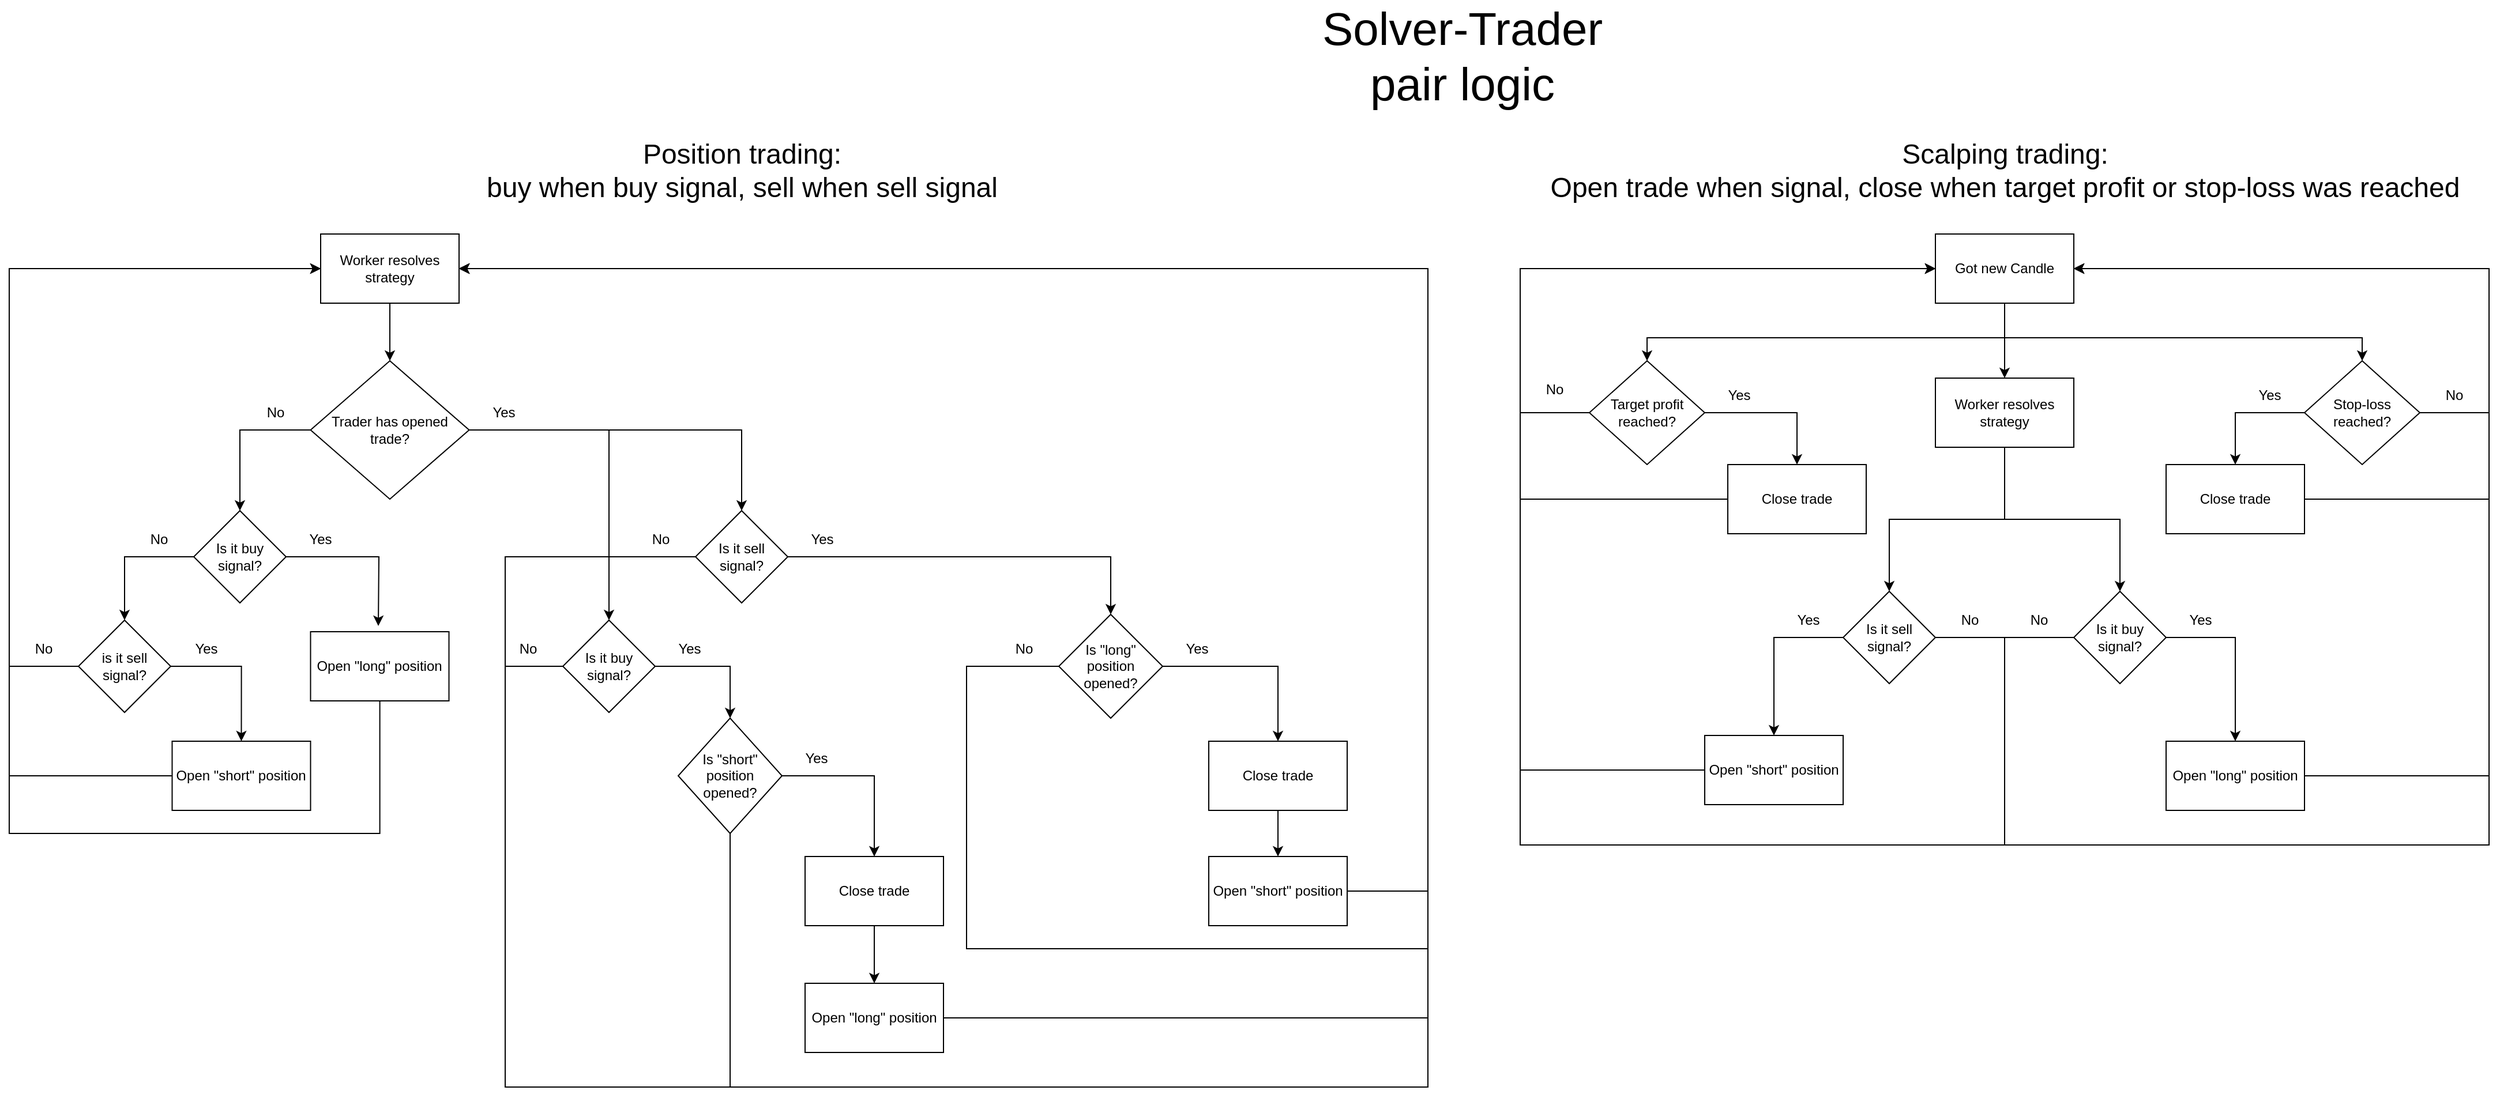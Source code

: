 <mxfile version="16.2.7" type="device"><diagram id="Kq7I2wRBmVqWfytOsDG5" name="Page-1"><mxGraphModel dx="4405" dy="2900" grid="1" gridSize="10" guides="1" tooltips="1" connect="1" arrows="1" fold="1" page="1" pageScale="1" pageWidth="850" pageHeight="1100" math="0" shadow="0"><root><mxCell id="0"/><mxCell id="1" parent="0"/><mxCell id="g0P84Oh64kRAaSemSguz-27" value="Solver-Trader pair logic" style="text;html=1;strokeColor=none;fillColor=none;align=center;verticalAlign=middle;whiteSpace=wrap;rounded=0;fontSize=40;" parent="1" vertex="1"><mxGeometry x="1050" y="-110" width="260" height="30" as="geometry"/></mxCell><mxCell id="GmpXeJGOFgmNJlIXEnJv-3" value="&lt;div style=&quot;font-size: 24px&quot;&gt;&lt;font style=&quot;font-size: 24px&quot;&gt;Position trading:&lt;/font&gt;&lt;/div&gt;&lt;div style=&quot;font-size: 24px&quot;&gt;&lt;font style=&quot;font-size: 24px&quot;&gt;buy when buy signal, sell when sell signal&lt;/font&gt;&lt;br&gt;&lt;/div&gt;" style="text;html=1;align=center;verticalAlign=middle;resizable=0;points=[];autosize=1;strokeColor=none;fillColor=none;" vertex="1" parent="1"><mxGeometry x="325" y="-10" width="460" height="30" as="geometry"/></mxCell><mxCell id="GmpXeJGOFgmNJlIXEnJv-6" style="edgeStyle=orthogonalEdgeStyle;rounded=0;orthogonalLoop=1;jettySize=auto;html=1;entryX=0.5;entryY=0;entryDx=0;entryDy=0;fontSize=24;" edge="1" parent="1" source="GmpXeJGOFgmNJlIXEnJv-4" target="GmpXeJGOFgmNJlIXEnJv-5"><mxGeometry relative="1" as="geometry"/></mxCell><mxCell id="GmpXeJGOFgmNJlIXEnJv-4" value="Worker resolves strategy" style="rounded=0;whiteSpace=wrap;html=1;" vertex="1" parent="1"><mxGeometry x="190" y="60" width="120" height="60" as="geometry"/></mxCell><mxCell id="GmpXeJGOFgmNJlIXEnJv-11" style="edgeStyle=orthogonalEdgeStyle;rounded=0;orthogonalLoop=1;jettySize=auto;html=1;entryX=0.5;entryY=0;entryDx=0;entryDy=0;fontSize=24;" edge="1" parent="1" source="GmpXeJGOFgmNJlIXEnJv-5" target="GmpXeJGOFgmNJlIXEnJv-10"><mxGeometry relative="1" as="geometry"/></mxCell><mxCell id="GmpXeJGOFgmNJlIXEnJv-29" style="edgeStyle=orthogonalEdgeStyle;rounded=0;orthogonalLoop=1;jettySize=auto;html=1;entryX=0.5;entryY=0;entryDx=0;entryDy=0;fontSize=12;" edge="1" parent="1" source="GmpXeJGOFgmNJlIXEnJv-5" target="GmpXeJGOFgmNJlIXEnJv-28"><mxGeometry relative="1" as="geometry"/></mxCell><mxCell id="GmpXeJGOFgmNJlIXEnJv-69" style="edgeStyle=orthogonalEdgeStyle;rounded=0;orthogonalLoop=1;jettySize=auto;html=1;entryX=0.5;entryY=0;entryDx=0;entryDy=0;fontSize=12;" edge="1" parent="1" source="GmpXeJGOFgmNJlIXEnJv-5" target="GmpXeJGOFgmNJlIXEnJv-38"><mxGeometry relative="1" as="geometry"/></mxCell><mxCell id="GmpXeJGOFgmNJlIXEnJv-5" value="Trader has opened trade?" style="rhombus;whiteSpace=wrap;html=1;" vertex="1" parent="1"><mxGeometry x="181.25" y="170" width="137.5" height="120" as="geometry"/></mxCell><mxCell id="GmpXeJGOFgmNJlIXEnJv-7" value="Yes" style="text;html=1;strokeColor=none;fillColor=none;align=center;verticalAlign=middle;whiteSpace=wrap;rounded=0;" vertex="1" parent="1"><mxGeometry x="318.75" y="200" width="60" height="30" as="geometry"/></mxCell><mxCell id="GmpXeJGOFgmNJlIXEnJv-9" value="No" style="text;html=1;strokeColor=none;fillColor=none;align=center;verticalAlign=middle;whiteSpace=wrap;rounded=0;" vertex="1" parent="1"><mxGeometry x="121.25" y="200" width="60" height="30" as="geometry"/></mxCell><mxCell id="GmpXeJGOFgmNJlIXEnJv-18" style="edgeStyle=orthogonalEdgeStyle;rounded=0;orthogonalLoop=1;jettySize=auto;html=1;entryX=0.5;entryY=0;entryDx=0;entryDy=0;fontSize=12;" edge="1" parent="1" source="GmpXeJGOFgmNJlIXEnJv-10" target="GmpXeJGOFgmNJlIXEnJv-17"><mxGeometry relative="1" as="geometry"/></mxCell><mxCell id="GmpXeJGOFgmNJlIXEnJv-24" style="edgeStyle=orthogonalEdgeStyle;rounded=0;orthogonalLoop=1;jettySize=auto;html=1;fontSize=12;" edge="1" parent="1" source="GmpXeJGOFgmNJlIXEnJv-10"><mxGeometry relative="1" as="geometry"><mxPoint x="240" y="400" as="targetPoint"/></mxGeometry></mxCell><mxCell id="GmpXeJGOFgmNJlIXEnJv-10" value="Is it buy signal?" style="rhombus;whiteSpace=wrap;html=1;" vertex="1" parent="1"><mxGeometry x="80" y="300" width="80" height="80" as="geometry"/></mxCell><mxCell id="GmpXeJGOFgmNJlIXEnJv-12" value="Yes" style="text;html=1;strokeColor=none;fillColor=none;align=center;verticalAlign=middle;whiteSpace=wrap;rounded=0;" vertex="1" parent="1"><mxGeometry x="160" y="310" width="60" height="30" as="geometry"/></mxCell><mxCell id="GmpXeJGOFgmNJlIXEnJv-13" value="No" style="text;html=1;strokeColor=none;fillColor=none;align=center;verticalAlign=middle;whiteSpace=wrap;rounded=0;" vertex="1" parent="1"><mxGeometry x="20" y="310" width="60" height="30" as="geometry"/></mxCell><mxCell id="GmpXeJGOFgmNJlIXEnJv-25" style="edgeStyle=orthogonalEdgeStyle;rounded=0;orthogonalLoop=1;jettySize=auto;html=1;fontSize=12;" edge="1" parent="1" source="GmpXeJGOFgmNJlIXEnJv-15"><mxGeometry relative="1" as="geometry"><mxPoint x="190" y="90" as="targetPoint"/><Array as="points"><mxPoint x="-80" y="530"/><mxPoint x="-80" y="90"/></Array></mxGeometry></mxCell><mxCell id="GmpXeJGOFgmNJlIXEnJv-15" value="Open &quot;short&quot; position" style="rounded=0;whiteSpace=wrap;html=1;fontSize=12;" vertex="1" parent="1"><mxGeometry x="61.25" y="500" width="120" height="60" as="geometry"/></mxCell><mxCell id="GmpXeJGOFgmNJlIXEnJv-27" style="edgeStyle=orthogonalEdgeStyle;rounded=0;orthogonalLoop=1;jettySize=auto;html=1;entryX=0;entryY=0.5;entryDx=0;entryDy=0;fontSize=12;" edge="1" parent="1" source="GmpXeJGOFgmNJlIXEnJv-16" target="GmpXeJGOFgmNJlIXEnJv-4"><mxGeometry relative="1" as="geometry"><Array as="points"><mxPoint x="241" y="580"/><mxPoint x="-80" y="580"/><mxPoint x="-80" y="90"/></Array></mxGeometry></mxCell><mxCell id="GmpXeJGOFgmNJlIXEnJv-16" value="Open &quot;long&quot; position" style="rounded=0;whiteSpace=wrap;html=1;fontSize=12;" vertex="1" parent="1"><mxGeometry x="181.25" y="405" width="120" height="60" as="geometry"/></mxCell><mxCell id="GmpXeJGOFgmNJlIXEnJv-19" style="edgeStyle=orthogonalEdgeStyle;rounded=0;orthogonalLoop=1;jettySize=auto;html=1;entryX=0.5;entryY=0;entryDx=0;entryDy=0;fontSize=12;" edge="1" parent="1" source="GmpXeJGOFgmNJlIXEnJv-17" target="GmpXeJGOFgmNJlIXEnJv-15"><mxGeometry relative="1" as="geometry"/></mxCell><mxCell id="GmpXeJGOFgmNJlIXEnJv-22" style="edgeStyle=orthogonalEdgeStyle;rounded=0;orthogonalLoop=1;jettySize=auto;html=1;entryX=0;entryY=0.5;entryDx=0;entryDy=0;fontSize=12;" edge="1" parent="1" source="GmpXeJGOFgmNJlIXEnJv-17" target="GmpXeJGOFgmNJlIXEnJv-4"><mxGeometry relative="1" as="geometry"><Array as="points"><mxPoint x="-80" y="435"/><mxPoint x="-80" y="90"/></Array></mxGeometry></mxCell><mxCell id="GmpXeJGOFgmNJlIXEnJv-17" value="is it sell signal?" style="rhombus;whiteSpace=wrap;html=1;" vertex="1" parent="1"><mxGeometry x="-20" y="395" width="80" height="80" as="geometry"/></mxCell><mxCell id="GmpXeJGOFgmNJlIXEnJv-21" value="Yes" style="text;html=1;strokeColor=none;fillColor=none;align=center;verticalAlign=middle;whiteSpace=wrap;rounded=0;" vertex="1" parent="1"><mxGeometry x="61.25" y="405" width="60" height="30" as="geometry"/></mxCell><mxCell id="GmpXeJGOFgmNJlIXEnJv-23" value="No" style="text;html=1;strokeColor=none;fillColor=none;align=center;verticalAlign=middle;whiteSpace=wrap;rounded=0;" vertex="1" parent="1"><mxGeometry x="-80" y="405" width="60" height="30" as="geometry"/></mxCell><mxCell id="GmpXeJGOFgmNJlIXEnJv-31" style="edgeStyle=orthogonalEdgeStyle;rounded=0;orthogonalLoop=1;jettySize=auto;html=1;fontSize=12;entryX=0.5;entryY=0;entryDx=0;entryDy=0;" edge="1" parent="1" source="GmpXeJGOFgmNJlIXEnJv-28" target="GmpXeJGOFgmNJlIXEnJv-51"><mxGeometry relative="1" as="geometry"><mxPoint x="870" y="360" as="targetPoint"/></mxGeometry></mxCell><mxCell id="GmpXeJGOFgmNJlIXEnJv-68" style="edgeStyle=orthogonalEdgeStyle;rounded=0;orthogonalLoop=1;jettySize=auto;html=1;entryX=1;entryY=0.5;entryDx=0;entryDy=0;fontSize=12;" edge="1" parent="1" source="GmpXeJGOFgmNJlIXEnJv-28" target="GmpXeJGOFgmNJlIXEnJv-4"><mxGeometry relative="1" as="geometry"><Array as="points"><mxPoint x="350" y="340"/><mxPoint x="350" y="800"/><mxPoint x="1150" y="800"/><mxPoint x="1150" y="90"/></Array></mxGeometry></mxCell><mxCell id="GmpXeJGOFgmNJlIXEnJv-28" value="Is it sell signal?" style="rhombus;whiteSpace=wrap;html=1;" vertex="1" parent="1"><mxGeometry x="515" y="300" width="80" height="80" as="geometry"/></mxCell><mxCell id="GmpXeJGOFgmNJlIXEnJv-33" style="edgeStyle=orthogonalEdgeStyle;rounded=0;orthogonalLoop=1;jettySize=auto;html=1;entryX=0.5;entryY=0;entryDx=0;entryDy=0;fontSize=12;exitX=1;exitY=0.5;exitDx=0;exitDy=0;" edge="1" parent="1" source="GmpXeJGOFgmNJlIXEnJv-51" target="GmpXeJGOFgmNJlIXEnJv-32"><mxGeometry relative="1" as="geometry"><mxPoint x="930" y="435" as="sourcePoint"/></mxGeometry></mxCell><mxCell id="GmpXeJGOFgmNJlIXEnJv-42" style="edgeStyle=orthogonalEdgeStyle;rounded=0;orthogonalLoop=1;jettySize=auto;html=1;entryX=1;entryY=0.5;entryDx=0;entryDy=0;fontSize=12;exitX=0;exitY=0.5;exitDx=0;exitDy=0;" edge="1" parent="1" source="GmpXeJGOFgmNJlIXEnJv-51" target="GmpXeJGOFgmNJlIXEnJv-4"><mxGeometry relative="1" as="geometry"><mxPoint x="810" y="435" as="sourcePoint"/><Array as="points"><mxPoint x="750" y="435"/><mxPoint x="750" y="680"/><mxPoint x="1150" y="680"/><mxPoint x="1150" y="90"/></Array></mxGeometry></mxCell><mxCell id="GmpXeJGOFgmNJlIXEnJv-36" style="edgeStyle=orthogonalEdgeStyle;rounded=0;orthogonalLoop=1;jettySize=auto;html=1;entryX=0.5;entryY=0;entryDx=0;entryDy=0;fontSize=12;" edge="1" parent="1" source="GmpXeJGOFgmNJlIXEnJv-32" target="GmpXeJGOFgmNJlIXEnJv-35"><mxGeometry relative="1" as="geometry"/></mxCell><mxCell id="GmpXeJGOFgmNJlIXEnJv-32" value="Close trade" style="rounded=0;whiteSpace=wrap;html=1;fontSize=12;" vertex="1" parent="1"><mxGeometry x="960" y="500" width="120" height="60" as="geometry"/></mxCell><mxCell id="GmpXeJGOFgmNJlIXEnJv-37" style="edgeStyle=orthogonalEdgeStyle;rounded=0;orthogonalLoop=1;jettySize=auto;html=1;entryX=1;entryY=0.5;entryDx=0;entryDy=0;fontSize=12;" edge="1" parent="1" source="GmpXeJGOFgmNJlIXEnJv-35" target="GmpXeJGOFgmNJlIXEnJv-4"><mxGeometry relative="1" as="geometry"><Array as="points"><mxPoint x="1150" y="630"/><mxPoint x="1150" y="90"/></Array></mxGeometry></mxCell><mxCell id="GmpXeJGOFgmNJlIXEnJv-35" value="Open &quot;short&quot; position" style="rounded=0;whiteSpace=wrap;html=1;fontSize=12;" vertex="1" parent="1"><mxGeometry x="960" y="600" width="120" height="60" as="geometry"/></mxCell><mxCell id="GmpXeJGOFgmNJlIXEnJv-53" style="edgeStyle=orthogonalEdgeStyle;rounded=0;orthogonalLoop=1;jettySize=auto;html=1;entryX=0.5;entryY=0;entryDx=0;entryDy=0;fontSize=12;" edge="1" parent="1" source="GmpXeJGOFgmNJlIXEnJv-38" target="GmpXeJGOFgmNJlIXEnJv-52"><mxGeometry relative="1" as="geometry"/></mxCell><mxCell id="GmpXeJGOFgmNJlIXEnJv-59" style="edgeStyle=orthogonalEdgeStyle;rounded=0;orthogonalLoop=1;jettySize=auto;html=1;entryX=1;entryY=0.5;entryDx=0;entryDy=0;fontSize=12;" edge="1" parent="1" source="GmpXeJGOFgmNJlIXEnJv-38" target="GmpXeJGOFgmNJlIXEnJv-4"><mxGeometry relative="1" as="geometry"><Array as="points"><mxPoint x="350" y="435"/><mxPoint x="350" y="800"/><mxPoint x="1150" y="800"/><mxPoint x="1150" y="90"/></Array></mxGeometry></mxCell><mxCell id="GmpXeJGOFgmNJlIXEnJv-38" value="Is it buy signal?" style="rhombus;whiteSpace=wrap;html=1;" vertex="1" parent="1"><mxGeometry x="400" y="395" width="80" height="80" as="geometry"/></mxCell><mxCell id="GmpXeJGOFgmNJlIXEnJv-39" value="Yes" style="text;html=1;strokeColor=none;fillColor=none;align=center;verticalAlign=middle;whiteSpace=wrap;rounded=0;" vertex="1" parent="1"><mxGeometry x="595" y="310" width="60" height="30" as="geometry"/></mxCell><mxCell id="GmpXeJGOFgmNJlIXEnJv-40" value="Yes" style="text;html=1;strokeColor=none;fillColor=none;align=center;verticalAlign=middle;whiteSpace=wrap;rounded=0;" vertex="1" parent="1"><mxGeometry x="920" y="405" width="60" height="30" as="geometry"/></mxCell><mxCell id="GmpXeJGOFgmNJlIXEnJv-43" value="No" style="text;html=1;strokeColor=none;fillColor=none;align=center;verticalAlign=middle;whiteSpace=wrap;rounded=0;" vertex="1" parent="1"><mxGeometry x="770" y="405" width="60" height="30" as="geometry"/></mxCell><mxCell id="GmpXeJGOFgmNJlIXEnJv-45" value="No" style="text;html=1;strokeColor=none;fillColor=none;align=center;verticalAlign=middle;whiteSpace=wrap;rounded=0;" vertex="1" parent="1"><mxGeometry x="455" y="310" width="60" height="30" as="geometry"/></mxCell><mxCell id="GmpXeJGOFgmNJlIXEnJv-48" value="Yes" style="text;html=1;strokeColor=none;fillColor=none;align=center;verticalAlign=middle;whiteSpace=wrap;rounded=0;" vertex="1" parent="1"><mxGeometry x="480" y="405" width="60" height="30" as="geometry"/></mxCell><mxCell id="GmpXeJGOFgmNJlIXEnJv-55" style="edgeStyle=orthogonalEdgeStyle;rounded=0;orthogonalLoop=1;jettySize=auto;html=1;fontSize=12;" edge="1" parent="1" source="GmpXeJGOFgmNJlIXEnJv-49" target="GmpXeJGOFgmNJlIXEnJv-50"><mxGeometry relative="1" as="geometry"/></mxCell><mxCell id="GmpXeJGOFgmNJlIXEnJv-49" value="Close trade" style="rounded=0;whiteSpace=wrap;html=1;fontSize=12;" vertex="1" parent="1"><mxGeometry x="610" y="600" width="120" height="60" as="geometry"/></mxCell><mxCell id="GmpXeJGOFgmNJlIXEnJv-57" style="edgeStyle=orthogonalEdgeStyle;rounded=0;orthogonalLoop=1;jettySize=auto;html=1;entryX=1;entryY=0.5;entryDx=0;entryDy=0;fontSize=12;" edge="1" parent="1" source="GmpXeJGOFgmNJlIXEnJv-50" target="GmpXeJGOFgmNJlIXEnJv-4"><mxGeometry relative="1" as="geometry"><Array as="points"><mxPoint x="1150" y="740"/><mxPoint x="1150" y="90"/></Array></mxGeometry></mxCell><mxCell id="GmpXeJGOFgmNJlIXEnJv-50" value="Open &quot;long&quot; position" style="rounded=0;whiteSpace=wrap;html=1;fontSize=12;" vertex="1" parent="1"><mxGeometry x="610" y="710" width="120" height="60" as="geometry"/></mxCell><mxCell id="GmpXeJGOFgmNJlIXEnJv-51" value="Is &quot;long&quot; position opened?" style="rhombus;whiteSpace=wrap;html=1;fontSize=12;" vertex="1" parent="1"><mxGeometry x="830" y="390" width="90" height="90" as="geometry"/></mxCell><mxCell id="GmpXeJGOFgmNJlIXEnJv-54" style="edgeStyle=orthogonalEdgeStyle;rounded=0;orthogonalLoop=1;jettySize=auto;html=1;fontSize=12;" edge="1" parent="1" source="GmpXeJGOFgmNJlIXEnJv-52" target="GmpXeJGOFgmNJlIXEnJv-49"><mxGeometry relative="1" as="geometry"/></mxCell><mxCell id="GmpXeJGOFgmNJlIXEnJv-58" style="edgeStyle=orthogonalEdgeStyle;rounded=0;orthogonalLoop=1;jettySize=auto;html=1;entryX=1;entryY=0.5;entryDx=0;entryDy=0;fontSize=12;" edge="1" parent="1" source="GmpXeJGOFgmNJlIXEnJv-52" target="GmpXeJGOFgmNJlIXEnJv-4"><mxGeometry relative="1" as="geometry"><Array as="points"><mxPoint x="545" y="800"/><mxPoint x="1150" y="800"/><mxPoint x="1150" y="90"/></Array></mxGeometry></mxCell><mxCell id="GmpXeJGOFgmNJlIXEnJv-52" value="Is &quot;short&quot; position opened?" style="rhombus;whiteSpace=wrap;html=1;fontSize=12;" vertex="1" parent="1"><mxGeometry x="500" y="480" width="90" height="100" as="geometry"/></mxCell><mxCell id="GmpXeJGOFgmNJlIXEnJv-56" value="Yes" style="text;html=1;strokeColor=none;fillColor=none;align=center;verticalAlign=middle;whiteSpace=wrap;rounded=0;" vertex="1" parent="1"><mxGeometry x="590" y="500" width="60" height="30" as="geometry"/></mxCell><mxCell id="GmpXeJGOFgmNJlIXEnJv-60" value="No" style="text;html=1;strokeColor=none;fillColor=none;align=center;verticalAlign=middle;whiteSpace=wrap;rounded=0;" vertex="1" parent="1"><mxGeometry x="340" y="405" width="60" height="30" as="geometry"/></mxCell><mxCell id="GmpXeJGOFgmNJlIXEnJv-61" value="&lt;div style=&quot;font-size: 24px&quot;&gt;&lt;font style=&quot;font-size: 24px&quot;&gt;Scalping trading:&lt;/font&gt;&lt;/div&gt;&lt;div style=&quot;font-size: 24px&quot;&gt;&lt;font style=&quot;font-size: 24px&quot;&gt;Open trade when signal, close when target profit or stop-loss was reached&lt;/font&gt;&lt;br&gt;&lt;/div&gt;" style="text;html=1;align=center;verticalAlign=middle;resizable=0;points=[];autosize=1;strokeColor=none;fillColor=none;fontSize=12;" vertex="1" parent="1"><mxGeometry x="1250" y="-10" width="800" height="30" as="geometry"/></mxCell><mxCell id="GmpXeJGOFgmNJlIXEnJv-88" style="edgeStyle=orthogonalEdgeStyle;rounded=0;orthogonalLoop=1;jettySize=auto;html=1;entryX=0.5;entryY=0;entryDx=0;entryDy=0;fontSize=12;" edge="1" parent="1" source="GmpXeJGOFgmNJlIXEnJv-62" target="GmpXeJGOFgmNJlIXEnJv-63"><mxGeometry relative="1" as="geometry"/></mxCell><mxCell id="GmpXeJGOFgmNJlIXEnJv-89" style="edgeStyle=orthogonalEdgeStyle;rounded=0;orthogonalLoop=1;jettySize=auto;html=1;fontSize=12;" edge="1" parent="1" source="GmpXeJGOFgmNJlIXEnJv-62" target="GmpXeJGOFgmNJlIXEnJv-64"><mxGeometry relative="1" as="geometry"/></mxCell><mxCell id="GmpXeJGOFgmNJlIXEnJv-62" value="Worker resolves strategy" style="rounded=0;whiteSpace=wrap;html=1;" vertex="1" parent="1"><mxGeometry x="1590" y="185" width="120" height="60" as="geometry"/></mxCell><mxCell id="GmpXeJGOFgmNJlIXEnJv-94" style="edgeStyle=orthogonalEdgeStyle;rounded=0;orthogonalLoop=1;jettySize=auto;html=1;fontSize=12;" edge="1" parent="1" source="GmpXeJGOFgmNJlIXEnJv-63" target="GmpXeJGOFgmNJlIXEnJv-93"><mxGeometry relative="1" as="geometry"><Array as="points"><mxPoint x="1450" y="410"/></Array></mxGeometry></mxCell><mxCell id="GmpXeJGOFgmNJlIXEnJv-103" style="edgeStyle=orthogonalEdgeStyle;rounded=0;orthogonalLoop=1;jettySize=auto;html=1;entryX=0;entryY=0.5;entryDx=0;entryDy=0;fontSize=12;" edge="1" parent="1" source="GmpXeJGOFgmNJlIXEnJv-63" target="GmpXeJGOFgmNJlIXEnJv-66"><mxGeometry relative="1" as="geometry"><Array as="points"><mxPoint x="1650" y="410"/><mxPoint x="1650" y="590"/><mxPoint x="1230" y="590"/><mxPoint x="1230" y="90"/></Array></mxGeometry></mxCell><mxCell id="GmpXeJGOFgmNJlIXEnJv-63" value="Is it sell signal?" style="rhombus;whiteSpace=wrap;html=1;" vertex="1" parent="1"><mxGeometry x="1510" y="370" width="80" height="80" as="geometry"/></mxCell><mxCell id="GmpXeJGOFgmNJlIXEnJv-95" style="edgeStyle=orthogonalEdgeStyle;rounded=0;orthogonalLoop=1;jettySize=auto;html=1;fontSize=12;" edge="1" parent="1" source="GmpXeJGOFgmNJlIXEnJv-64" target="GmpXeJGOFgmNJlIXEnJv-92"><mxGeometry relative="1" as="geometry"><Array as="points"><mxPoint x="1850" y="410"/></Array></mxGeometry></mxCell><mxCell id="GmpXeJGOFgmNJlIXEnJv-104" style="edgeStyle=orthogonalEdgeStyle;rounded=0;orthogonalLoop=1;jettySize=auto;html=1;entryX=1;entryY=0.5;entryDx=0;entryDy=0;fontSize=12;" edge="1" parent="1" source="GmpXeJGOFgmNJlIXEnJv-64" target="GmpXeJGOFgmNJlIXEnJv-66"><mxGeometry relative="1" as="geometry"><Array as="points"><mxPoint x="1650" y="410"/><mxPoint x="1650" y="590"/><mxPoint x="2070" y="590"/><mxPoint x="2070" y="90"/></Array></mxGeometry></mxCell><mxCell id="GmpXeJGOFgmNJlIXEnJv-64" value="Is it buy signal?" style="rhombus;whiteSpace=wrap;html=1;" vertex="1" parent="1"><mxGeometry x="1710" y="370" width="80" height="80" as="geometry"/></mxCell><mxCell id="GmpXeJGOFgmNJlIXEnJv-72" style="edgeStyle=orthogonalEdgeStyle;rounded=0;orthogonalLoop=1;jettySize=auto;html=1;entryX=0.5;entryY=0;entryDx=0;entryDy=0;fontSize=12;" edge="1" parent="1" source="GmpXeJGOFgmNJlIXEnJv-66" target="GmpXeJGOFgmNJlIXEnJv-70"><mxGeometry relative="1" as="geometry"><Array as="points"><mxPoint x="1650" y="150"/><mxPoint x="1340" y="150"/></Array></mxGeometry></mxCell><mxCell id="GmpXeJGOFgmNJlIXEnJv-74" style="edgeStyle=orthogonalEdgeStyle;rounded=0;orthogonalLoop=1;jettySize=auto;html=1;entryX=0.5;entryY=0;entryDx=0;entryDy=0;fontSize=12;" edge="1" parent="1" source="GmpXeJGOFgmNJlIXEnJv-66" target="GmpXeJGOFgmNJlIXEnJv-73"><mxGeometry relative="1" as="geometry"><Array as="points"><mxPoint x="1650" y="150"/><mxPoint x="1960" y="150"/></Array></mxGeometry></mxCell><mxCell id="GmpXeJGOFgmNJlIXEnJv-87" style="edgeStyle=orthogonalEdgeStyle;rounded=0;orthogonalLoop=1;jettySize=auto;html=1;entryX=0.5;entryY=0;entryDx=0;entryDy=0;fontSize=12;" edge="1" parent="1" source="GmpXeJGOFgmNJlIXEnJv-66" target="GmpXeJGOFgmNJlIXEnJv-62"><mxGeometry relative="1" as="geometry"/></mxCell><mxCell id="GmpXeJGOFgmNJlIXEnJv-66" value="Got new Candle" style="rounded=0;whiteSpace=wrap;html=1;fontSize=12;" vertex="1" parent="1"><mxGeometry x="1590" y="60" width="120" height="60" as="geometry"/></mxCell><mxCell id="GmpXeJGOFgmNJlIXEnJv-77" style="edgeStyle=orthogonalEdgeStyle;rounded=0;orthogonalLoop=1;jettySize=auto;html=1;fontSize=12;" edge="1" parent="1" source="GmpXeJGOFgmNJlIXEnJv-70" target="GmpXeJGOFgmNJlIXEnJv-66"><mxGeometry relative="1" as="geometry"><Array as="points"><mxPoint x="1230" y="215"/><mxPoint x="1230" y="90"/></Array></mxGeometry></mxCell><mxCell id="GmpXeJGOFgmNJlIXEnJv-99" style="edgeStyle=orthogonalEdgeStyle;rounded=0;orthogonalLoop=1;jettySize=auto;html=1;entryX=0.5;entryY=0;entryDx=0;entryDy=0;fontSize=12;" edge="1" parent="1" source="GmpXeJGOFgmNJlIXEnJv-70" target="GmpXeJGOFgmNJlIXEnJv-91"><mxGeometry relative="1" as="geometry"/></mxCell><mxCell id="GmpXeJGOFgmNJlIXEnJv-70" value="Target profit reached?" style="rhombus;whiteSpace=wrap;html=1;fontSize=12;" vertex="1" parent="1"><mxGeometry x="1290" y="170" width="100" height="90" as="geometry"/></mxCell><mxCell id="GmpXeJGOFgmNJlIXEnJv-90" style="edgeStyle=orthogonalEdgeStyle;rounded=0;orthogonalLoop=1;jettySize=auto;html=1;entryX=1;entryY=0.5;entryDx=0;entryDy=0;fontSize=12;" edge="1" parent="1" source="GmpXeJGOFgmNJlIXEnJv-73" target="GmpXeJGOFgmNJlIXEnJv-66"><mxGeometry relative="1" as="geometry"><Array as="points"><mxPoint x="2070" y="215"/><mxPoint x="2070" y="90"/></Array></mxGeometry></mxCell><mxCell id="GmpXeJGOFgmNJlIXEnJv-100" style="edgeStyle=orthogonalEdgeStyle;rounded=0;orthogonalLoop=1;jettySize=auto;html=1;entryX=0.5;entryY=0;entryDx=0;entryDy=0;fontSize=12;" edge="1" parent="1" source="GmpXeJGOFgmNJlIXEnJv-73" target="GmpXeJGOFgmNJlIXEnJv-98"><mxGeometry relative="1" as="geometry"><Array as="points"><mxPoint x="1850" y="215"/></Array></mxGeometry></mxCell><mxCell id="GmpXeJGOFgmNJlIXEnJv-73" value="Stop-loss reached?" style="rhombus;whiteSpace=wrap;html=1;fontSize=12;" vertex="1" parent="1"><mxGeometry x="1910" y="170" width="100" height="90" as="geometry"/></mxCell><mxCell id="GmpXeJGOFgmNJlIXEnJv-79" value="Yes" style="text;html=1;strokeColor=none;fillColor=none;align=center;verticalAlign=middle;whiteSpace=wrap;rounded=0;" vertex="1" parent="1"><mxGeometry x="1850" y="185" width="60" height="30" as="geometry"/></mxCell><mxCell id="GmpXeJGOFgmNJlIXEnJv-80" value="No" style="text;html=1;strokeColor=none;fillColor=none;align=center;verticalAlign=middle;whiteSpace=wrap;rounded=0;" vertex="1" parent="1"><mxGeometry x="1230" y="180" width="60" height="30" as="geometry"/></mxCell><mxCell id="GmpXeJGOFgmNJlIXEnJv-83" value="Yes" style="text;html=1;strokeColor=none;fillColor=none;align=center;verticalAlign=middle;whiteSpace=wrap;rounded=0;" vertex="1" parent="1"><mxGeometry x="1390" y="185" width="60" height="30" as="geometry"/></mxCell><mxCell id="GmpXeJGOFgmNJlIXEnJv-86" value="No" style="text;html=1;strokeColor=none;fillColor=none;align=center;verticalAlign=middle;whiteSpace=wrap;rounded=0;" vertex="1" parent="1"><mxGeometry x="2010" y="185" width="60" height="30" as="geometry"/></mxCell><mxCell id="GmpXeJGOFgmNJlIXEnJv-107" style="edgeStyle=orthogonalEdgeStyle;rounded=0;orthogonalLoop=1;jettySize=auto;html=1;entryX=0;entryY=0.5;entryDx=0;entryDy=0;fontSize=12;" edge="1" parent="1" source="GmpXeJGOFgmNJlIXEnJv-91" target="GmpXeJGOFgmNJlIXEnJv-66"><mxGeometry relative="1" as="geometry"><Array as="points"><mxPoint x="1230" y="290"/><mxPoint x="1230" y="90"/></Array></mxGeometry></mxCell><mxCell id="GmpXeJGOFgmNJlIXEnJv-91" value="Close trade" style="rounded=0;whiteSpace=wrap;html=1;fontSize=12;" vertex="1" parent="1"><mxGeometry x="1410" y="260" width="120" height="60" as="geometry"/></mxCell><mxCell id="GmpXeJGOFgmNJlIXEnJv-96" style="edgeStyle=orthogonalEdgeStyle;rounded=0;orthogonalLoop=1;jettySize=auto;html=1;entryX=1;entryY=0.5;entryDx=0;entryDy=0;fontSize=12;" edge="1" parent="1" source="GmpXeJGOFgmNJlIXEnJv-92" target="GmpXeJGOFgmNJlIXEnJv-66"><mxGeometry relative="1" as="geometry"><Array as="points"><mxPoint x="2070" y="530"/><mxPoint x="2070" y="90"/></Array></mxGeometry></mxCell><mxCell id="GmpXeJGOFgmNJlIXEnJv-92" value="Open &quot;long&quot; position" style="rounded=0;whiteSpace=wrap;html=1;fontSize=12;" vertex="1" parent="1"><mxGeometry x="1790" y="500" width="120" height="60" as="geometry"/></mxCell><mxCell id="GmpXeJGOFgmNJlIXEnJv-97" style="edgeStyle=orthogonalEdgeStyle;rounded=0;orthogonalLoop=1;jettySize=auto;html=1;entryX=0;entryY=0.5;entryDx=0;entryDy=0;fontSize=12;" edge="1" parent="1" source="GmpXeJGOFgmNJlIXEnJv-93" target="GmpXeJGOFgmNJlIXEnJv-66"><mxGeometry relative="1" as="geometry"><Array as="points"><mxPoint x="1230" y="525"/><mxPoint x="1230" y="90"/></Array></mxGeometry></mxCell><mxCell id="GmpXeJGOFgmNJlIXEnJv-93" value="Open &quot;short&quot; position" style="rounded=0;whiteSpace=wrap;html=1;fontSize=12;" vertex="1" parent="1"><mxGeometry x="1390" y="495" width="120" height="60" as="geometry"/></mxCell><mxCell id="GmpXeJGOFgmNJlIXEnJv-108" style="edgeStyle=orthogonalEdgeStyle;rounded=0;orthogonalLoop=1;jettySize=auto;html=1;entryX=1;entryY=0.5;entryDx=0;entryDy=0;fontSize=12;" edge="1" parent="1" source="GmpXeJGOFgmNJlIXEnJv-98" target="GmpXeJGOFgmNJlIXEnJv-66"><mxGeometry relative="1" as="geometry"><Array as="points"><mxPoint x="2070" y="290"/><mxPoint x="2070" y="90"/></Array></mxGeometry></mxCell><mxCell id="GmpXeJGOFgmNJlIXEnJv-98" value="Close trade" style="rounded=0;whiteSpace=wrap;html=1;fontSize=12;" vertex="1" parent="1"><mxGeometry x="1790" y="260" width="120" height="60" as="geometry"/></mxCell><mxCell id="GmpXeJGOFgmNJlIXEnJv-101" value="Yes" style="text;html=1;strokeColor=none;fillColor=none;align=center;verticalAlign=middle;whiteSpace=wrap;rounded=0;" vertex="1" parent="1"><mxGeometry x="1450" y="380" width="60" height="30" as="geometry"/></mxCell><mxCell id="GmpXeJGOFgmNJlIXEnJv-102" value="Yes" style="text;html=1;strokeColor=none;fillColor=none;align=center;verticalAlign=middle;whiteSpace=wrap;rounded=0;" vertex="1" parent="1"><mxGeometry x="1790" y="380" width="60" height="30" as="geometry"/></mxCell><mxCell id="GmpXeJGOFgmNJlIXEnJv-105" value="No" style="text;html=1;strokeColor=none;fillColor=none;align=center;verticalAlign=middle;whiteSpace=wrap;rounded=0;" vertex="1" parent="1"><mxGeometry x="1590" y="380" width="60" height="30" as="geometry"/></mxCell><mxCell id="GmpXeJGOFgmNJlIXEnJv-106" value="No" style="text;html=1;strokeColor=none;fillColor=none;align=center;verticalAlign=middle;whiteSpace=wrap;rounded=0;" vertex="1" parent="1"><mxGeometry x="1650" y="380" width="60" height="30" as="geometry"/></mxCell></root></mxGraphModel></diagram></mxfile>
